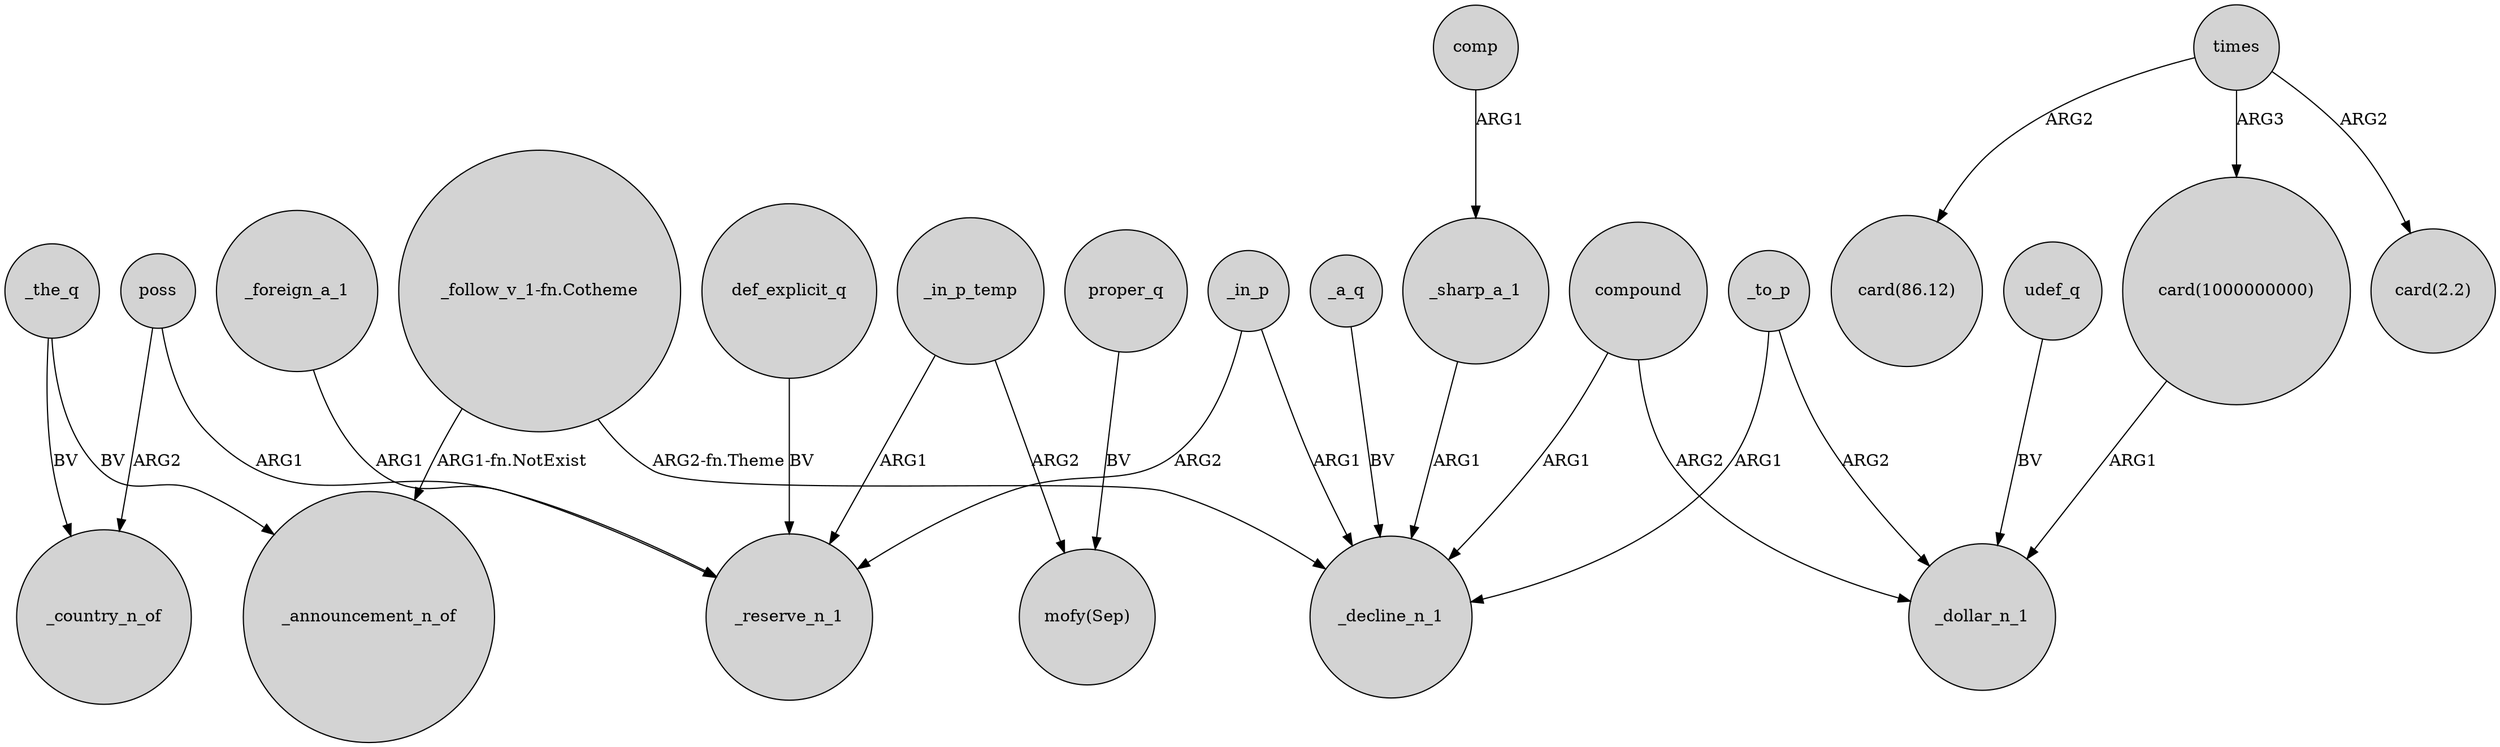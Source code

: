 digraph {
	node [shape=circle style=filled]
	"_follow_v_1-fn.Cotheme" -> _announcement_n_of [label="ARG1-fn.NotExist"]
	poss -> _country_n_of [label=ARG2]
	times -> "card(2.2)" [label=ARG2]
	_to_p -> _dollar_n_1 [label=ARG2]
	_foreign_a_1 -> _reserve_n_1 [label=ARG1]
	times -> "card(86.12)" [label=ARG2]
	proper_q -> "mofy(Sep)" [label=BV]
	times -> "card(1000000000)" [label=ARG3]
	_a_q -> _decline_n_1 [label=BV]
	_the_q -> _country_n_of [label=BV]
	_the_q -> _announcement_n_of [label=BV]
	_in_p_temp -> _reserve_n_1 [label=ARG1]
	_in_p -> _decline_n_1 [label=ARG1]
	_sharp_a_1 -> _decline_n_1 [label=ARG1]
	poss -> _reserve_n_1 [label=ARG1]
	"_follow_v_1-fn.Cotheme" -> _decline_n_1 [label="ARG2-fn.Theme"]
	compound -> _decline_n_1 [label=ARG1]
	"card(1000000000)" -> _dollar_n_1 [label=ARG1]
	compound -> _dollar_n_1 [label=ARG2]
	_to_p -> _decline_n_1 [label=ARG1]
	_in_p_temp -> "mofy(Sep)" [label=ARG2]
	comp -> _sharp_a_1 [label=ARG1]
	udef_q -> _dollar_n_1 [label=BV]
	_in_p -> _reserve_n_1 [label=ARG2]
	def_explicit_q -> _reserve_n_1 [label=BV]
}
